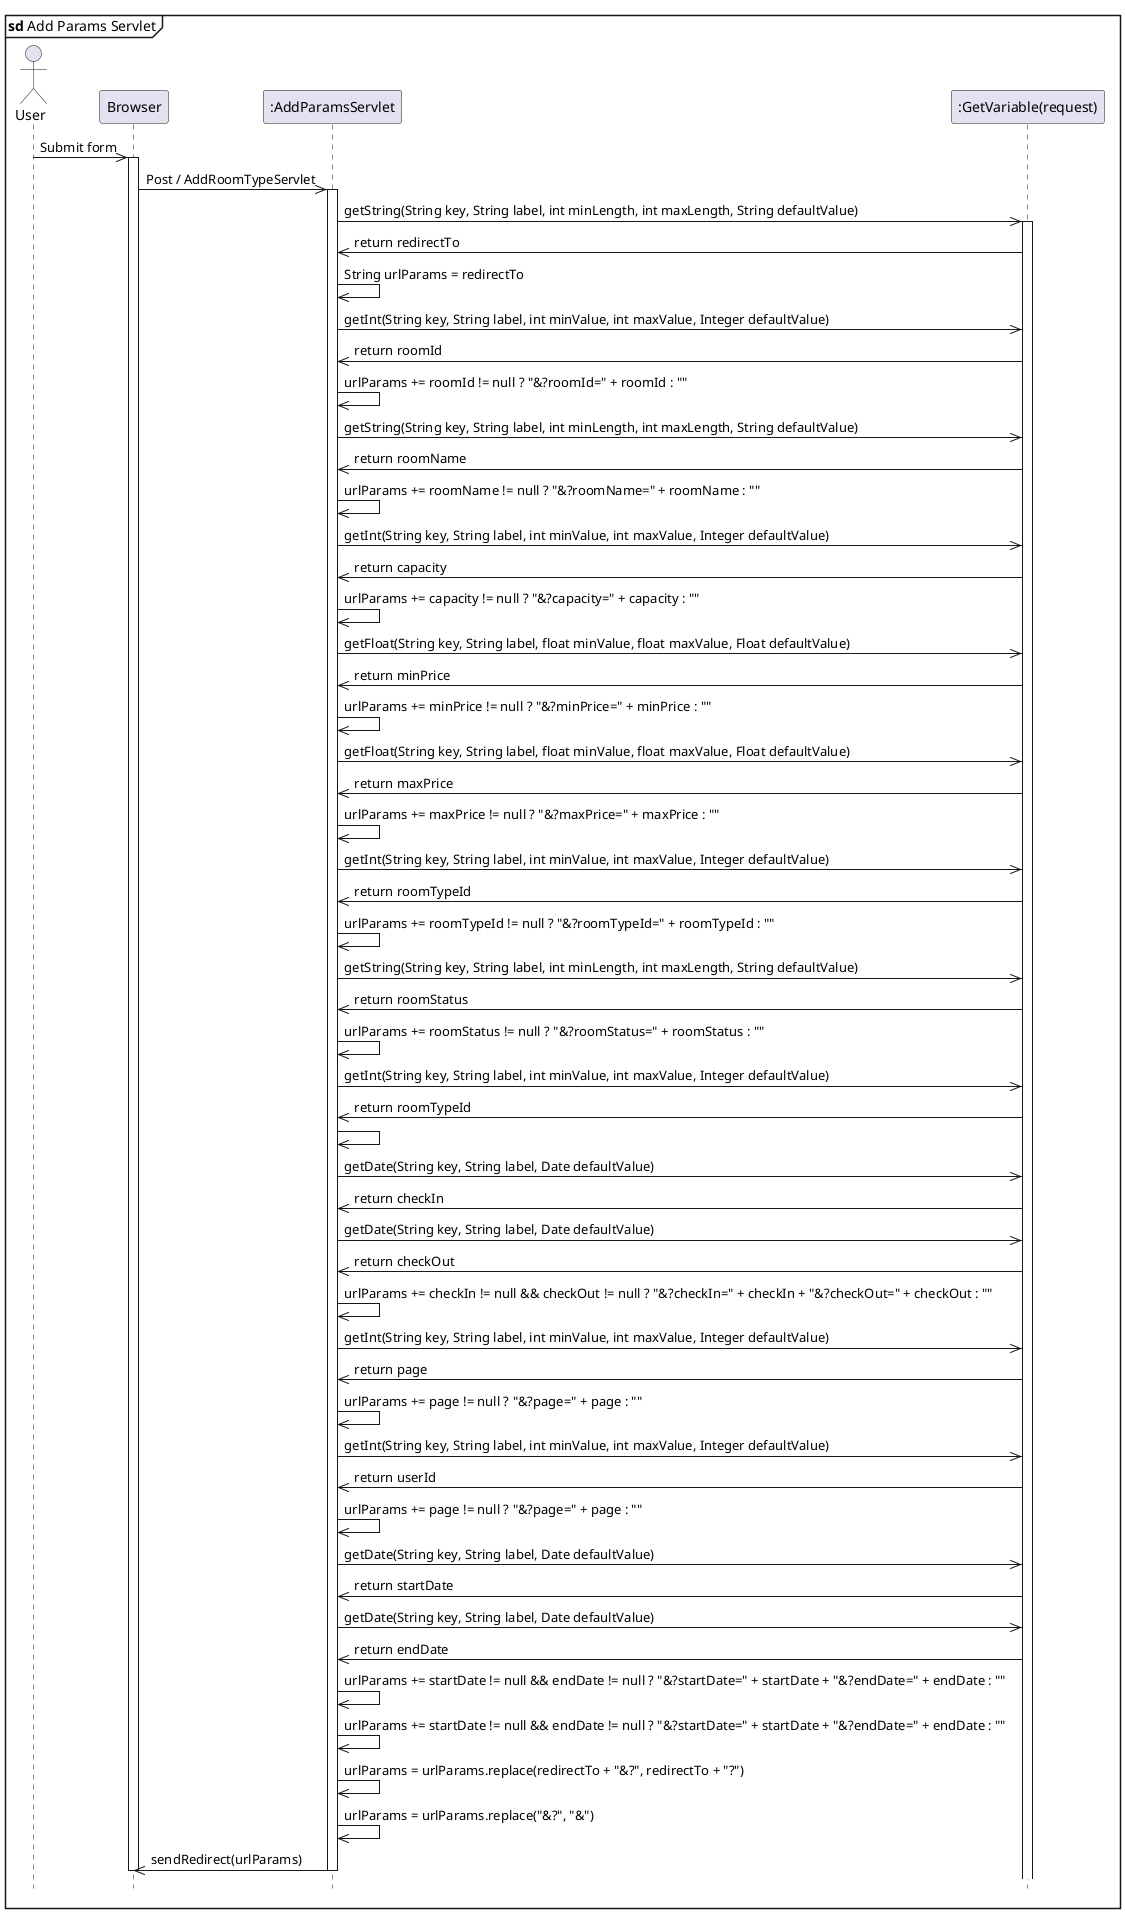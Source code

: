 @startuml addRoomTypeServlet

hide footbox
mainframe <b>sd</b> Add Params Servlet
actor User
participant "Browser" as Browser
participant ":AddParamsServlet" as AddParamsServlet
participant ":GetVariable(request)" as GetVariable

User ->> Browser: Submit form
activate Browser
    Browser ->> AddParamsServlet: Post / AddRoomTypeServlet
    activate AddParamsServlet
    AddParamsServlet ->> GetVariable: getString(String key, String label, int minLength, int maxLength, String defaultValue)
    activate GetVariable
        GetVariable ->> AddParamsServlet: return redirectTo

        AddParamsServlet ->> AddParamsServlet: String urlParams = redirectTo

        AddParamsServlet ->> GetVariable: getInt(String key, String label, int minValue, int maxValue, Integer defaultValue)
        GetVariable ->> AddParamsServlet: return roomId
        AddParamsServlet ->> AddParamsServlet: urlParams += roomId != null ? "&?roomId=" + roomId : ""

        AddParamsServlet ->> GetVariable: getString(String key, String label, int minLength, int maxLength, String defaultValue)
        GetVariable ->> AddParamsServlet: return roomName
        AddParamsServlet ->> AddParamsServlet: urlParams += roomName != null ? "&?roomName=" + roomName : ""

        AddParamsServlet ->> GetVariable: getInt(String key, String label, int minValue, int maxValue, Integer defaultValue)
        GetVariable ->> AddParamsServlet: return capacity
        AddParamsServlet ->> AddParamsServlet: urlParams += capacity != null ? "&?capacity=" + capacity : ""

        AddParamsServlet ->> GetVariable: getFloat(String key, String label, float minValue, float maxValue, Float defaultValue)
        GetVariable ->> AddParamsServlet: return minPrice
        AddParamsServlet ->> AddParamsServlet: urlParams += minPrice != null ? "&?minPrice=" + minPrice : "" 


        AddParamsServlet ->> GetVariable: getFloat(String key, String label, float minValue, float maxValue, Float defaultValue)
        GetVariable ->> AddParamsServlet: return maxPrice
        AddParamsServlet ->> AddParamsServlet: urlParams += maxPrice != null ? "&?maxPrice=" + maxPrice : ""


        AddParamsServlet ->> GetVariable: getInt(String key, String label, int minValue, int maxValue, Integer defaultValue)
        GetVariable ->> AddParamsServlet: return roomTypeId
        AddParamsServlet ->> AddParamsServlet: urlParams += roomTypeId != null ? "&?roomTypeId=" + roomTypeId : ""

        AddParamsServlet ->> GetVariable: getString(String key, String label, int minLength, int maxLength, String defaultValue)
        GetVariable ->> AddParamsServlet: return roomStatus
        AddParamsServlet ->> AddParamsServlet: urlParams += roomStatus != null ? "&?roomStatus=" + roomStatus : ""

        AddParamsServlet ->> GetVariable: getInt(String key, String label, int minValue, int maxValue, Integer defaultValue)
        GetVariable ->> AddParamsServlet: return roomTypeId
        AddParamsServlet ->> AddParamsServlet: 

        AddParamsServlet ->> GetVariable: getDate(String key, String label, Date defaultValue)
        GetVariable ->> AddParamsServlet: return checkIn

        AddParamsServlet ->> GetVariable: getDate(String key, String label, Date defaultValue)
        GetVariable ->> AddParamsServlet: return checkOut

        AddParamsServlet ->> AddParamsServlet:  urlParams += checkIn != null && checkOut != null ? "&?checkIn=" + checkIn + "&?checkOut=" + checkOut : ""

        AddParamsServlet ->> GetVariable: getInt(String key, String label, int minValue, int maxValue, Integer defaultValue)
        GetVariable ->> AddParamsServlet: return page
        AddParamsServlet ->> AddParamsServlet: urlParams += page != null ? "&?page=" + page : ""

        AddParamsServlet ->> GetVariable: getInt(String key, String label, int minValue, int maxValue, Integer defaultValue)
        GetVariable ->> AddParamsServlet: return userId
        AddParamsServlet ->> AddParamsServlet:  urlParams += page != null ? "&?page=" + page : "" 
        
        AddParamsServlet ->> GetVariable: getDate(String key, String label, Date defaultValue)
        GetVariable ->> AddParamsServlet: return startDate

        AddParamsServlet ->> GetVariable: getDate(String key, String label, Date defaultValue)
        GetVariable ->> AddParamsServlet: return endDate

        AddParamsServlet ->> AddParamsServlet: urlParams += startDate != null && endDate != null ? "&?startDate=" + startDate + "&?endDate=" + endDate : ""

        AddParamsServlet ->> AddParamsServlet: urlParams += startDate != null && endDate != null ? "&?startDate=" + startDate + "&?endDate=" + endDate : ""
        AddParamsServlet ->> AddParamsServlet: urlParams = urlParams.replace(redirectTo + "&?", redirectTo + "?")  
        AddParamsServlet ->> AddParamsServlet: urlParams = urlParams.replace("&?", "&") 
        AddParamsServlet ->> Browser: sendRedirect(urlParams)
    deactivate AddParamsServlet
deactivate Browser
